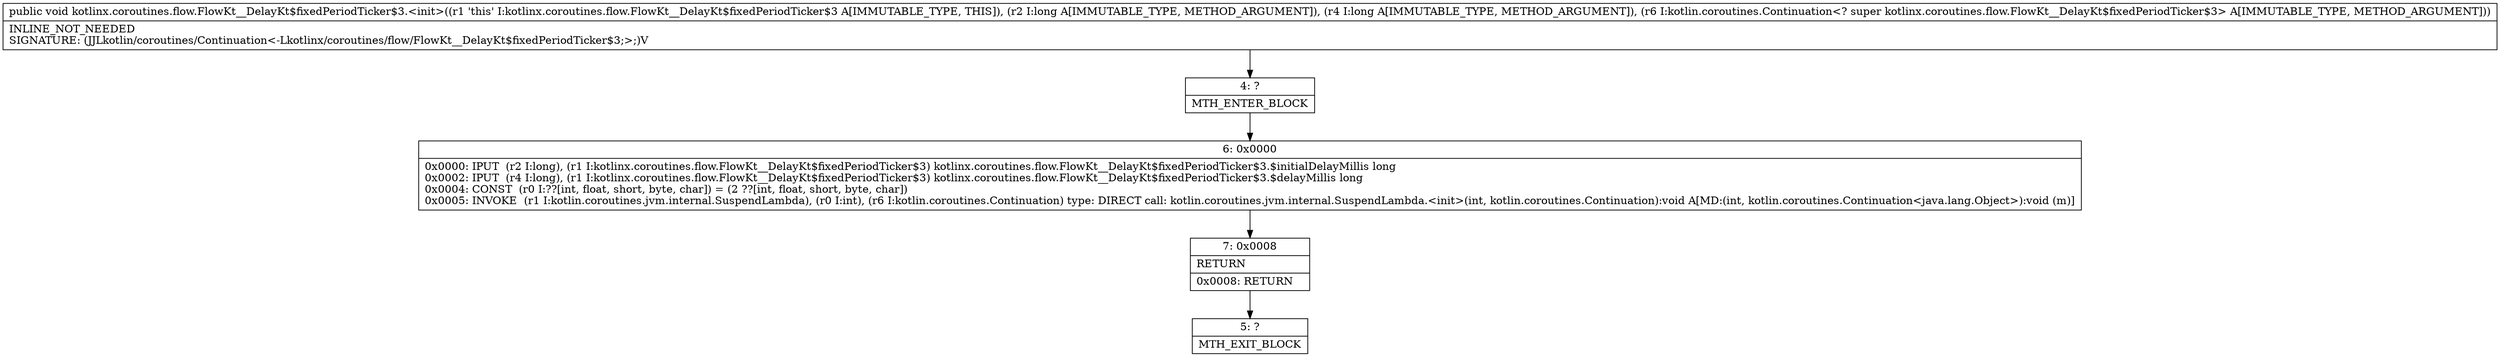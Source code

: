 digraph "CFG forkotlinx.coroutines.flow.FlowKt__DelayKt$fixedPeriodTicker$3.\<init\>(JJLkotlin\/coroutines\/Continuation;)V" {
Node_4 [shape=record,label="{4\:\ ?|MTH_ENTER_BLOCK\l}"];
Node_6 [shape=record,label="{6\:\ 0x0000|0x0000: IPUT  (r2 I:long), (r1 I:kotlinx.coroutines.flow.FlowKt__DelayKt$fixedPeriodTicker$3) kotlinx.coroutines.flow.FlowKt__DelayKt$fixedPeriodTicker$3.$initialDelayMillis long \l0x0002: IPUT  (r4 I:long), (r1 I:kotlinx.coroutines.flow.FlowKt__DelayKt$fixedPeriodTicker$3) kotlinx.coroutines.flow.FlowKt__DelayKt$fixedPeriodTicker$3.$delayMillis long \l0x0004: CONST  (r0 I:??[int, float, short, byte, char]) = (2 ??[int, float, short, byte, char]) \l0x0005: INVOKE  (r1 I:kotlin.coroutines.jvm.internal.SuspendLambda), (r0 I:int), (r6 I:kotlin.coroutines.Continuation) type: DIRECT call: kotlin.coroutines.jvm.internal.SuspendLambda.\<init\>(int, kotlin.coroutines.Continuation):void A[MD:(int, kotlin.coroutines.Continuation\<java.lang.Object\>):void (m)]\l}"];
Node_7 [shape=record,label="{7\:\ 0x0008|RETURN\l|0x0008: RETURN   \l}"];
Node_5 [shape=record,label="{5\:\ ?|MTH_EXIT_BLOCK\l}"];
MethodNode[shape=record,label="{public void kotlinx.coroutines.flow.FlowKt__DelayKt$fixedPeriodTicker$3.\<init\>((r1 'this' I:kotlinx.coroutines.flow.FlowKt__DelayKt$fixedPeriodTicker$3 A[IMMUTABLE_TYPE, THIS]), (r2 I:long A[IMMUTABLE_TYPE, METHOD_ARGUMENT]), (r4 I:long A[IMMUTABLE_TYPE, METHOD_ARGUMENT]), (r6 I:kotlin.coroutines.Continuation\<? super kotlinx.coroutines.flow.FlowKt__DelayKt$fixedPeriodTicker$3\> A[IMMUTABLE_TYPE, METHOD_ARGUMENT]))  | INLINE_NOT_NEEDED\lSIGNATURE: (JJLkotlin\/coroutines\/Continuation\<\-Lkotlinx\/coroutines\/flow\/FlowKt__DelayKt$fixedPeriodTicker$3;\>;)V\l}"];
MethodNode -> Node_4;Node_4 -> Node_6;
Node_6 -> Node_7;
Node_7 -> Node_5;
}


